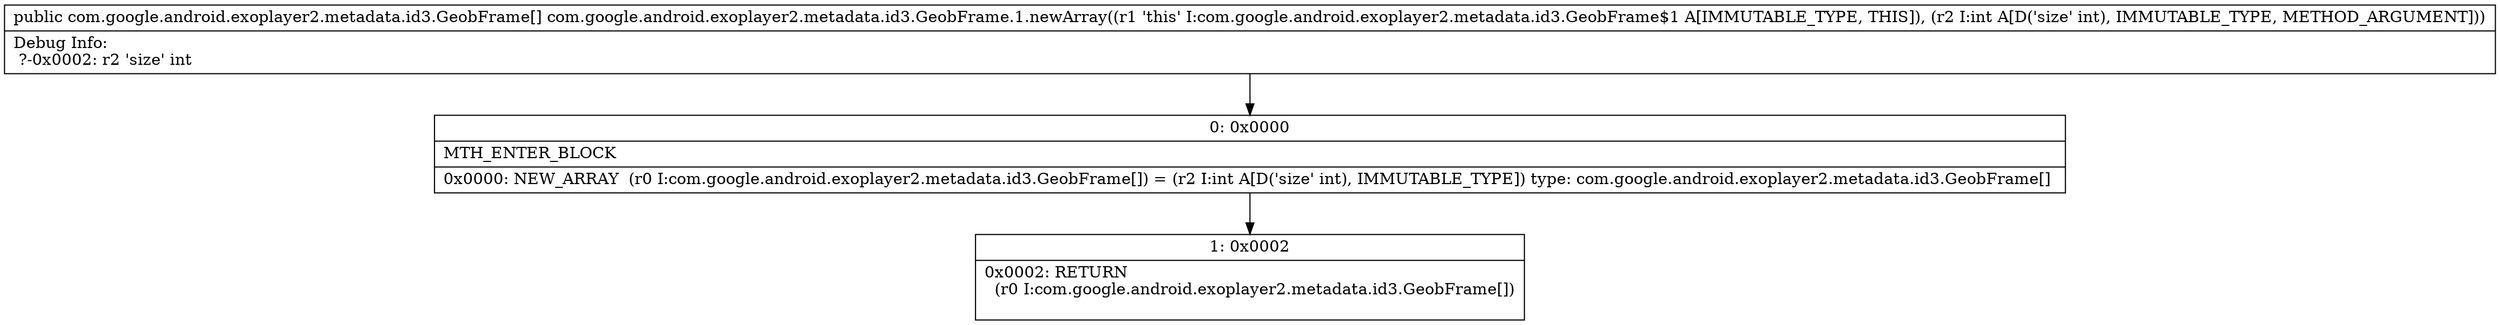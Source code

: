digraph "CFG forcom.google.android.exoplayer2.metadata.id3.GeobFrame.1.newArray(I)[Lcom\/google\/android\/exoplayer2\/metadata\/id3\/GeobFrame;" {
Node_0 [shape=record,label="{0\:\ 0x0000|MTH_ENTER_BLOCK\l|0x0000: NEW_ARRAY  (r0 I:com.google.android.exoplayer2.metadata.id3.GeobFrame[]) = (r2 I:int A[D('size' int), IMMUTABLE_TYPE]) type: com.google.android.exoplayer2.metadata.id3.GeobFrame[] \l}"];
Node_1 [shape=record,label="{1\:\ 0x0002|0x0002: RETURN  \l  (r0 I:com.google.android.exoplayer2.metadata.id3.GeobFrame[])\l \l}"];
MethodNode[shape=record,label="{public com.google.android.exoplayer2.metadata.id3.GeobFrame[] com.google.android.exoplayer2.metadata.id3.GeobFrame.1.newArray((r1 'this' I:com.google.android.exoplayer2.metadata.id3.GeobFrame$1 A[IMMUTABLE_TYPE, THIS]), (r2 I:int A[D('size' int), IMMUTABLE_TYPE, METHOD_ARGUMENT]))  | Debug Info:\l  ?\-0x0002: r2 'size' int\l}"];
MethodNode -> Node_0;
Node_0 -> Node_1;
}

